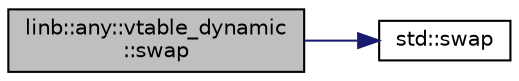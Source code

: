 digraph "linb::any::vtable_dynamic::swap"
{
 // LATEX_PDF_SIZE
  edge [fontname="Helvetica",fontsize="10",labelfontname="Helvetica",labelfontsize="10"];
  node [fontname="Helvetica",fontsize="10",shape=record];
  rankdir="LR";
  Node1 [label="linb::any::vtable_dynamic\l::swap",height=0.2,width=0.4,color="black", fillcolor="grey75", style="filled", fontcolor="black",tooltip=" "];
  Node1 -> Node2 [color="midnightblue",fontsize="10",style="solid",fontname="Helvetica"];
  Node2 [label="std::swap",height=0.2,width=0.4,color="black", fillcolor="white", style="filled",URL="$namespacestd.html#a30688972b28e08f7ce5dc347344156d8",tooltip=" "];
}
